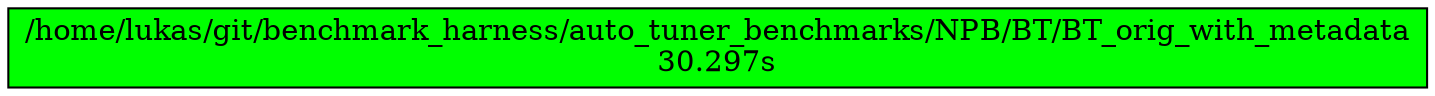 strict digraph {
"/home/lukas/git/benchmark_harness/auto_tuner_benchmarks/NPB/BT/BT_orig_with_metadata\n30.297s" [color=black, fillcolor=green, style=filled, shape=box];
}
